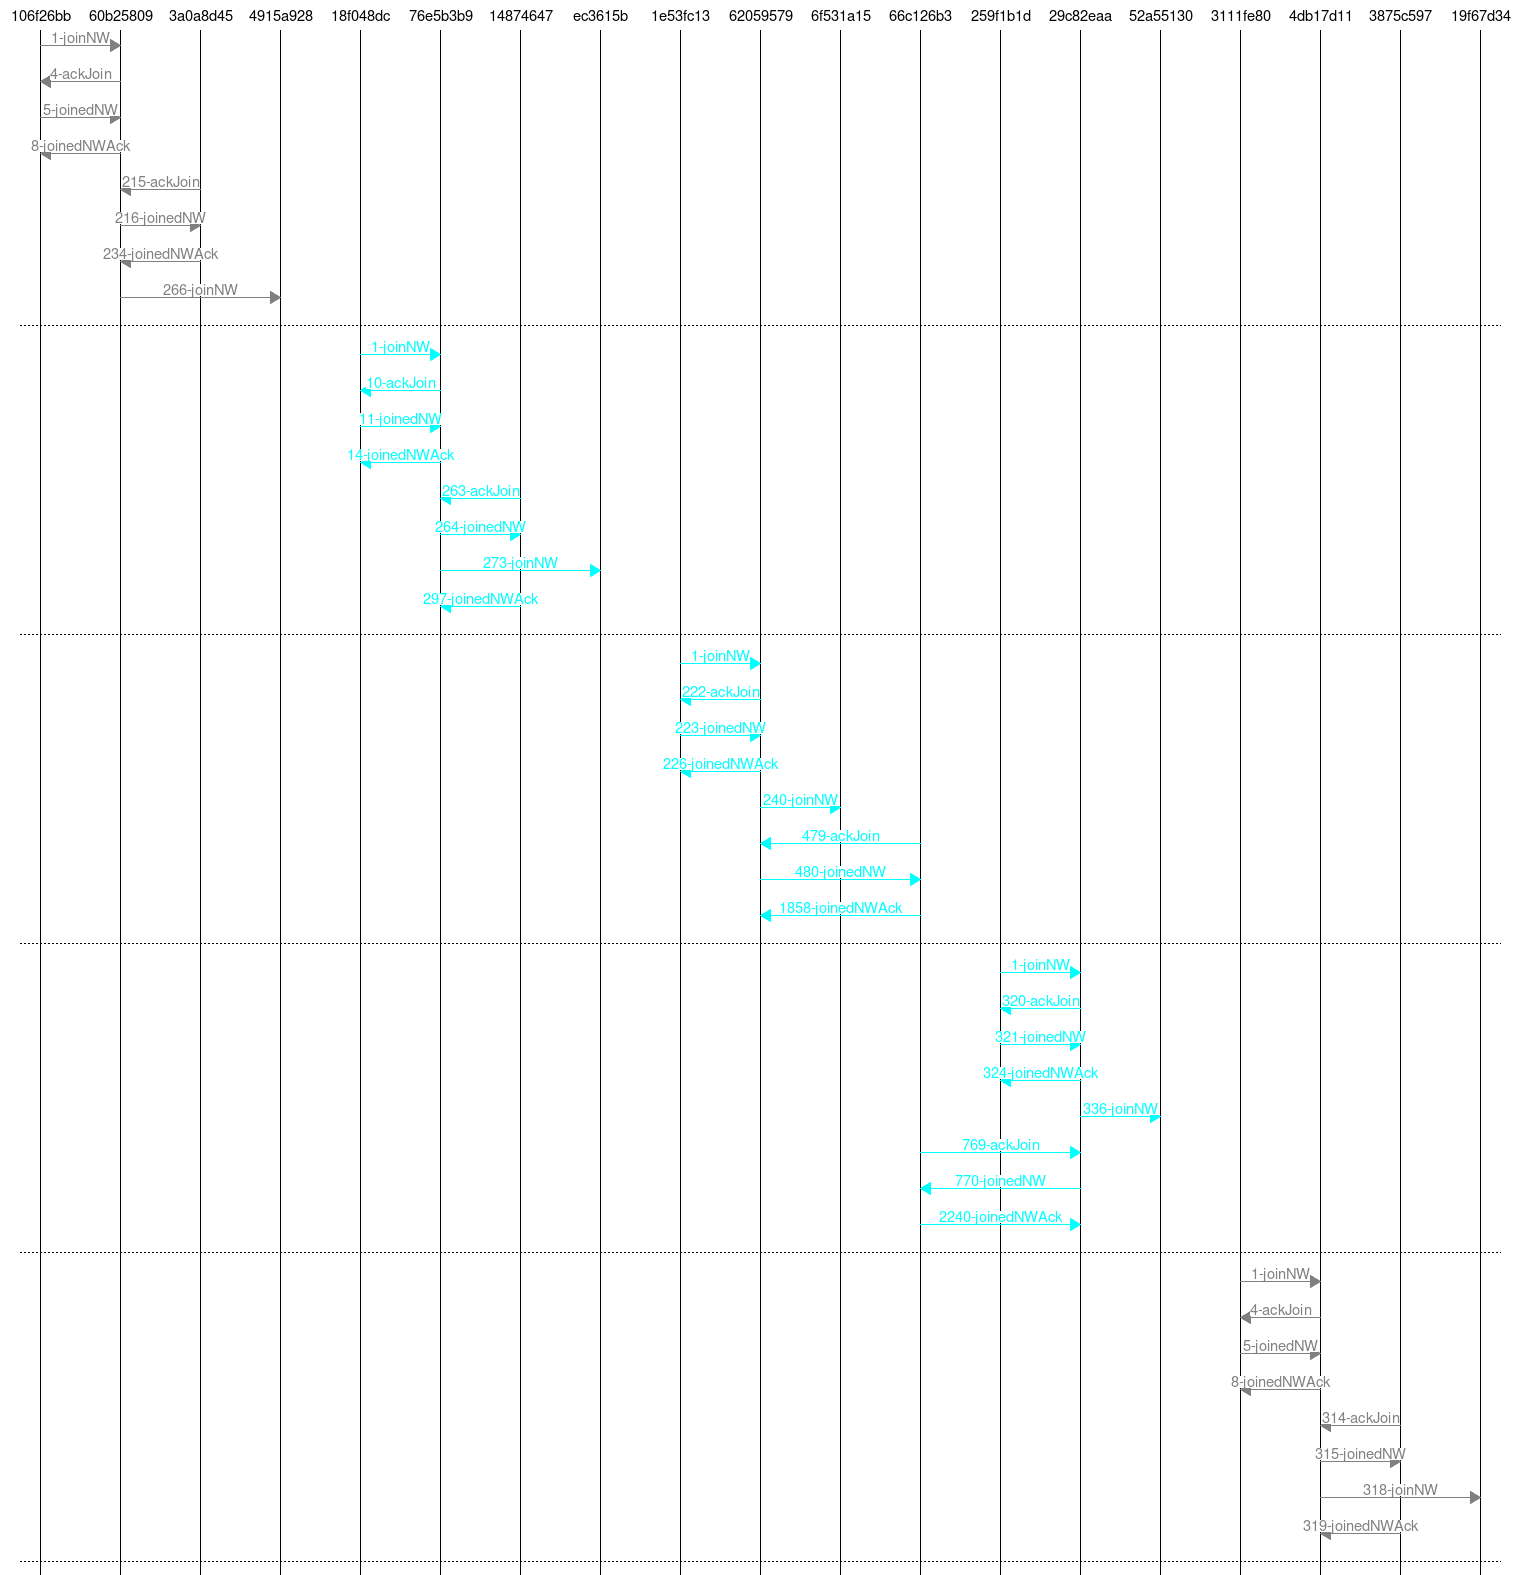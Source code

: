 msc { 
106f26bb,60b25809,3a0a8d45,4915a928,18f048dc,76e5b3b9,14874647,ec3615b,1e53fc13,62059579,6f531a15,66c126b3,259f1b1d,29c82eaa,52a55130,3111fe80,4db17d11,3875c597,19f67d34;

106f26bb=>60b25809 [label="1-joinNW", textcolor="gray", linecolor="gray"];
60b25809=>106f26bb [label="4-ackJoin", textcolor="gray", linecolor="gray"];
106f26bb=>60b25809 [label="5-joinedNW", textcolor="gray", linecolor="gray"];
60b25809=>106f26bb [label="8-joinedNWAck", textcolor="gray", linecolor="gray"];
3a0a8d45=>60b25809 [label="215-ackJoin", textcolor="gray", linecolor="gray"];
60b25809=>3a0a8d45 [label="216-joinedNW", textcolor="gray", linecolor="gray"];
3a0a8d45=>60b25809 [label="234-joinedNWAck", textcolor="gray", linecolor="gray"];
60b25809=>4915a928 [label="266-joinNW", textcolor="gray", linecolor="gray"];
---;
18f048dc=>76e5b3b9 [label="1-joinNW", textcolor="aqua", linecolor="aqua"];
76e5b3b9=>18f048dc [label="10-ackJoin", textcolor="aqua", linecolor="aqua"];
18f048dc=>76e5b3b9 [label="11-joinedNW", textcolor="aqua", linecolor="aqua"];
76e5b3b9=>18f048dc [label="14-joinedNWAck", textcolor="aqua", linecolor="aqua"];
14874647=>76e5b3b9 [label="263-ackJoin", textcolor="aqua", linecolor="aqua"];
76e5b3b9=>14874647 [label="264-joinedNW", textcolor="aqua", linecolor="aqua"];
76e5b3b9=>ec3615b [label="273-joinNW", textcolor="aqua", linecolor="aqua"];
14874647=>76e5b3b9 [label="297-joinedNWAck", textcolor="aqua", linecolor="aqua"];
---;
1e53fc13=>62059579 [label="1-joinNW", textcolor="aqua", linecolor="aqua"];
62059579=>1e53fc13 [label="222-ackJoin", textcolor="aqua", linecolor="aqua"];
1e53fc13=>62059579 [label="223-joinedNW", textcolor="aqua", linecolor="aqua"];
62059579=>1e53fc13 [label="226-joinedNWAck", textcolor="aqua", linecolor="aqua"];
62059579=>6f531a15 [label="240-joinNW", textcolor="aqua", linecolor="aqua"];
66c126b3=>62059579 [label="479-ackJoin", textcolor="aqua", linecolor="aqua"];
62059579=>66c126b3 [label="480-joinedNW", textcolor="aqua", linecolor="aqua"];
66c126b3=>62059579 [label="1858-joinedNWAck", textcolor="aqua", linecolor="aqua"];
---;
259f1b1d=>29c82eaa [label="1-joinNW", textcolor="aqua", linecolor="aqua"];
29c82eaa=>259f1b1d [label="320-ackJoin", textcolor="aqua", linecolor="aqua"];
259f1b1d=>29c82eaa [label="321-joinedNW", textcolor="aqua", linecolor="aqua"];
29c82eaa=>259f1b1d [label="324-joinedNWAck", textcolor="aqua", linecolor="aqua"];
29c82eaa=>52a55130 [label="336-joinNW", textcolor="aqua", linecolor="aqua"];
66c126b3=>29c82eaa [label="769-ackJoin", textcolor="aqua", linecolor="aqua"];
29c82eaa=>66c126b3 [label="770-joinedNW", textcolor="aqua", linecolor="aqua"];
66c126b3=>29c82eaa [label="2240-joinedNWAck", textcolor="aqua", linecolor="aqua"];
---;
3111fe80=>4db17d11 [label="1-joinNW", textcolor="gray", linecolor="gray"];
4db17d11=>3111fe80 [label="4-ackJoin", textcolor="gray", linecolor="gray"];
3111fe80=>4db17d11 [label="5-joinedNW", textcolor="gray", linecolor="gray"];
4db17d11=>3111fe80 [label="8-joinedNWAck", textcolor="gray", linecolor="gray"];
3875c597=>4db17d11 [label="314-ackJoin", textcolor="gray", linecolor="gray"];
4db17d11=>3875c597 [label="315-joinedNW", textcolor="gray", linecolor="gray"];
4db17d11=>19f67d34 [label="318-joinNW", textcolor="gray", linecolor="gray"];
3875c597=>4db17d11 [label="319-joinedNWAck", textcolor="gray", linecolor="gray"];
---;
}
